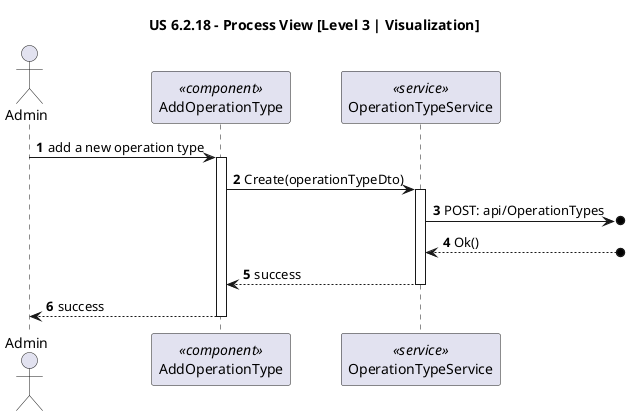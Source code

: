 @startuml

title "US 6.2.18 - Process View [Level 3 | Visualization]"

autonumber
actor "Admin" as USER
participant "AddOperationType" as AOT <<component>>
participant "OperationTypeService" as OTS <<service>>

USER -> AOT : add a new operation type
activate AOT

AOT -> OTS : Create(operationTypeDto)
activate OTS

OTS ->o] : POST: api/OperationTypes

OTS <--o] : Ok()

OTS --> AOT: success
deactivate OTS

AOT --> USER: success
deactivate AOT

@enduml